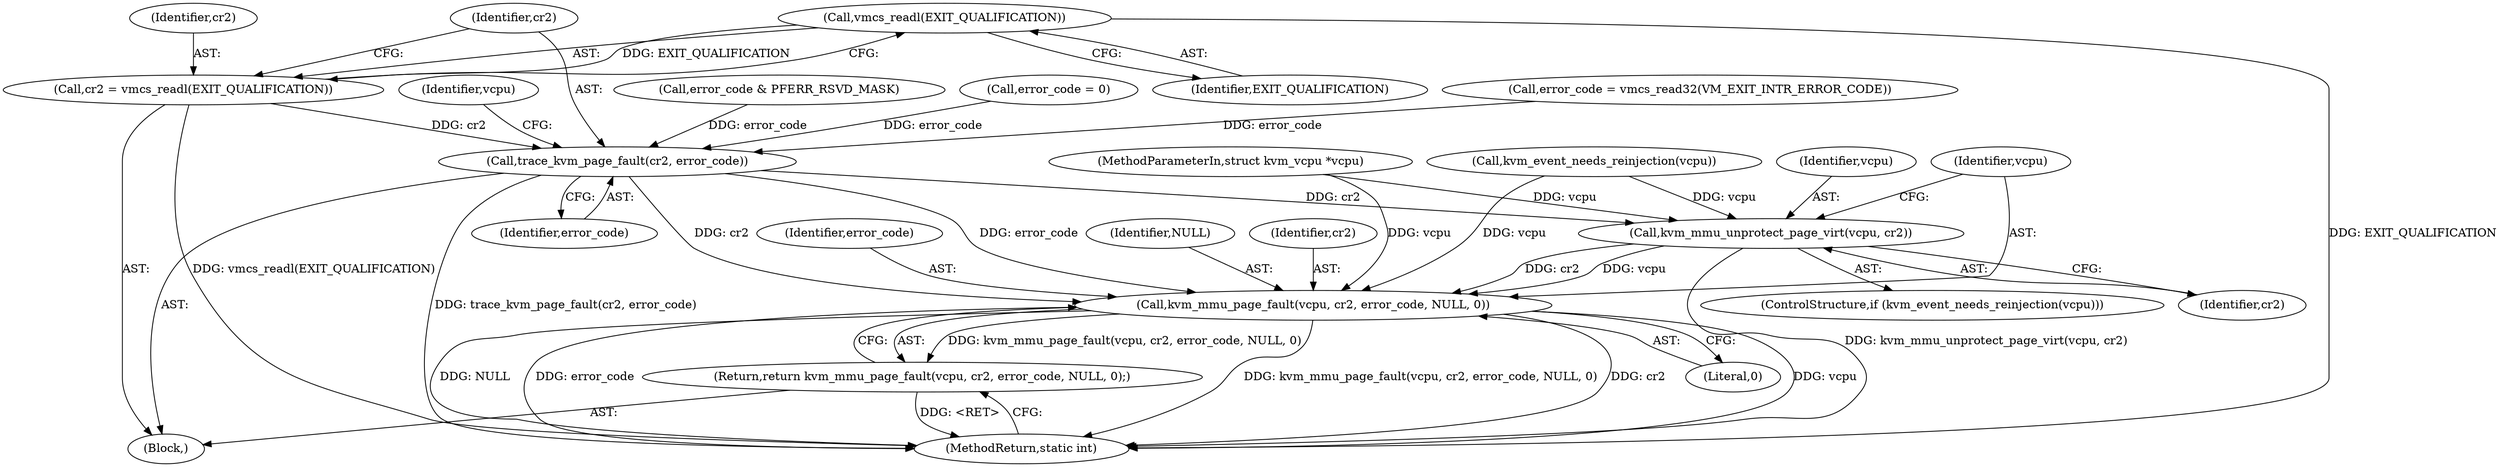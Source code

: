 digraph "0_linux_ef85b67385436ddc1998f45f1d6a210f935b3388@API" {
"1000280" [label="(Call,vmcs_readl(EXIT_QUALIFICATION))"];
"1000278" [label="(Call,cr2 = vmcs_readl(EXIT_QUALIFICATION))"];
"1000282" [label="(Call,trace_kvm_page_fault(cr2, error_code))"];
"1000288" [label="(Call,kvm_mmu_unprotect_page_virt(vcpu, cr2))"];
"1000292" [label="(Call,kvm_mmu_page_fault(vcpu, cr2, error_code, NULL, 0))"];
"1000291" [label="(Return,return kvm_mmu_page_fault(vcpu, cr2, error_code, NULL, 0);)"];
"1000457" [label="(MethodReturn,static int)"];
"1000282" [label="(Call,trace_kvm_page_fault(cr2, error_code))"];
"1000287" [label="(Identifier,vcpu)"];
"1000280" [label="(Call,vmcs_readl(EXIT_QUALIFICATION))"];
"1000208" [label="(Call,error_code & PFERR_RSVD_MASK)"];
"1000275" [label="(Block,)"];
"1000278" [label="(Call,cr2 = vmcs_readl(EXIT_QUALIFICATION))"];
"1000296" [label="(Identifier,NULL)"];
"1000294" [label="(Identifier,cr2)"];
"1000293" [label="(Identifier,vcpu)"];
"1000187" [label="(Call,error_code = 0)"];
"1000284" [label="(Identifier,error_code)"];
"1000285" [label="(ControlStructure,if (kvm_event_needs_reinjection(vcpu)))"];
"1000288" [label="(Call,kvm_mmu_unprotect_page_virt(vcpu, cr2))"];
"1000281" [label="(Identifier,EXIT_QUALIFICATION)"];
"1000295" [label="(Identifier,error_code)"];
"1000107" [label="(MethodParameterIn,struct kvm_vcpu *vcpu)"];
"1000290" [label="(Identifier,cr2)"];
"1000289" [label="(Identifier,vcpu)"];
"1000292" [label="(Call,kvm_mmu_page_fault(vcpu, cr2, error_code, NULL, 0))"];
"1000291" [label="(Return,return kvm_mmu_page_fault(vcpu, cr2, error_code, NULL, 0);)"];
"1000286" [label="(Call,kvm_event_needs_reinjection(vcpu))"];
"1000194" [label="(Call,error_code = vmcs_read32(VM_EXIT_INTR_ERROR_CODE))"];
"1000283" [label="(Identifier,cr2)"];
"1000297" [label="(Literal,0)"];
"1000279" [label="(Identifier,cr2)"];
"1000280" -> "1000278"  [label="AST: "];
"1000280" -> "1000281"  [label="CFG: "];
"1000281" -> "1000280"  [label="AST: "];
"1000278" -> "1000280"  [label="CFG: "];
"1000280" -> "1000457"  [label="DDG: EXIT_QUALIFICATION"];
"1000280" -> "1000278"  [label="DDG: EXIT_QUALIFICATION"];
"1000278" -> "1000275"  [label="AST: "];
"1000279" -> "1000278"  [label="AST: "];
"1000283" -> "1000278"  [label="CFG: "];
"1000278" -> "1000457"  [label="DDG: vmcs_readl(EXIT_QUALIFICATION)"];
"1000278" -> "1000282"  [label="DDG: cr2"];
"1000282" -> "1000275"  [label="AST: "];
"1000282" -> "1000284"  [label="CFG: "];
"1000283" -> "1000282"  [label="AST: "];
"1000284" -> "1000282"  [label="AST: "];
"1000287" -> "1000282"  [label="CFG: "];
"1000282" -> "1000457"  [label="DDG: trace_kvm_page_fault(cr2, error_code)"];
"1000187" -> "1000282"  [label="DDG: error_code"];
"1000208" -> "1000282"  [label="DDG: error_code"];
"1000194" -> "1000282"  [label="DDG: error_code"];
"1000282" -> "1000288"  [label="DDG: cr2"];
"1000282" -> "1000292"  [label="DDG: cr2"];
"1000282" -> "1000292"  [label="DDG: error_code"];
"1000288" -> "1000285"  [label="AST: "];
"1000288" -> "1000290"  [label="CFG: "];
"1000289" -> "1000288"  [label="AST: "];
"1000290" -> "1000288"  [label="AST: "];
"1000293" -> "1000288"  [label="CFG: "];
"1000288" -> "1000457"  [label="DDG: kvm_mmu_unprotect_page_virt(vcpu, cr2)"];
"1000286" -> "1000288"  [label="DDG: vcpu"];
"1000107" -> "1000288"  [label="DDG: vcpu"];
"1000288" -> "1000292"  [label="DDG: vcpu"];
"1000288" -> "1000292"  [label="DDG: cr2"];
"1000292" -> "1000291"  [label="AST: "];
"1000292" -> "1000297"  [label="CFG: "];
"1000293" -> "1000292"  [label="AST: "];
"1000294" -> "1000292"  [label="AST: "];
"1000295" -> "1000292"  [label="AST: "];
"1000296" -> "1000292"  [label="AST: "];
"1000297" -> "1000292"  [label="AST: "];
"1000291" -> "1000292"  [label="CFG: "];
"1000292" -> "1000457"  [label="DDG: kvm_mmu_page_fault(vcpu, cr2, error_code, NULL, 0)"];
"1000292" -> "1000457"  [label="DDG: cr2"];
"1000292" -> "1000457"  [label="DDG: vcpu"];
"1000292" -> "1000457"  [label="DDG: NULL"];
"1000292" -> "1000457"  [label="DDG: error_code"];
"1000292" -> "1000291"  [label="DDG: kvm_mmu_page_fault(vcpu, cr2, error_code, NULL, 0)"];
"1000286" -> "1000292"  [label="DDG: vcpu"];
"1000107" -> "1000292"  [label="DDG: vcpu"];
"1000291" -> "1000275"  [label="AST: "];
"1000457" -> "1000291"  [label="CFG: "];
"1000291" -> "1000457"  [label="DDG: <RET>"];
}
